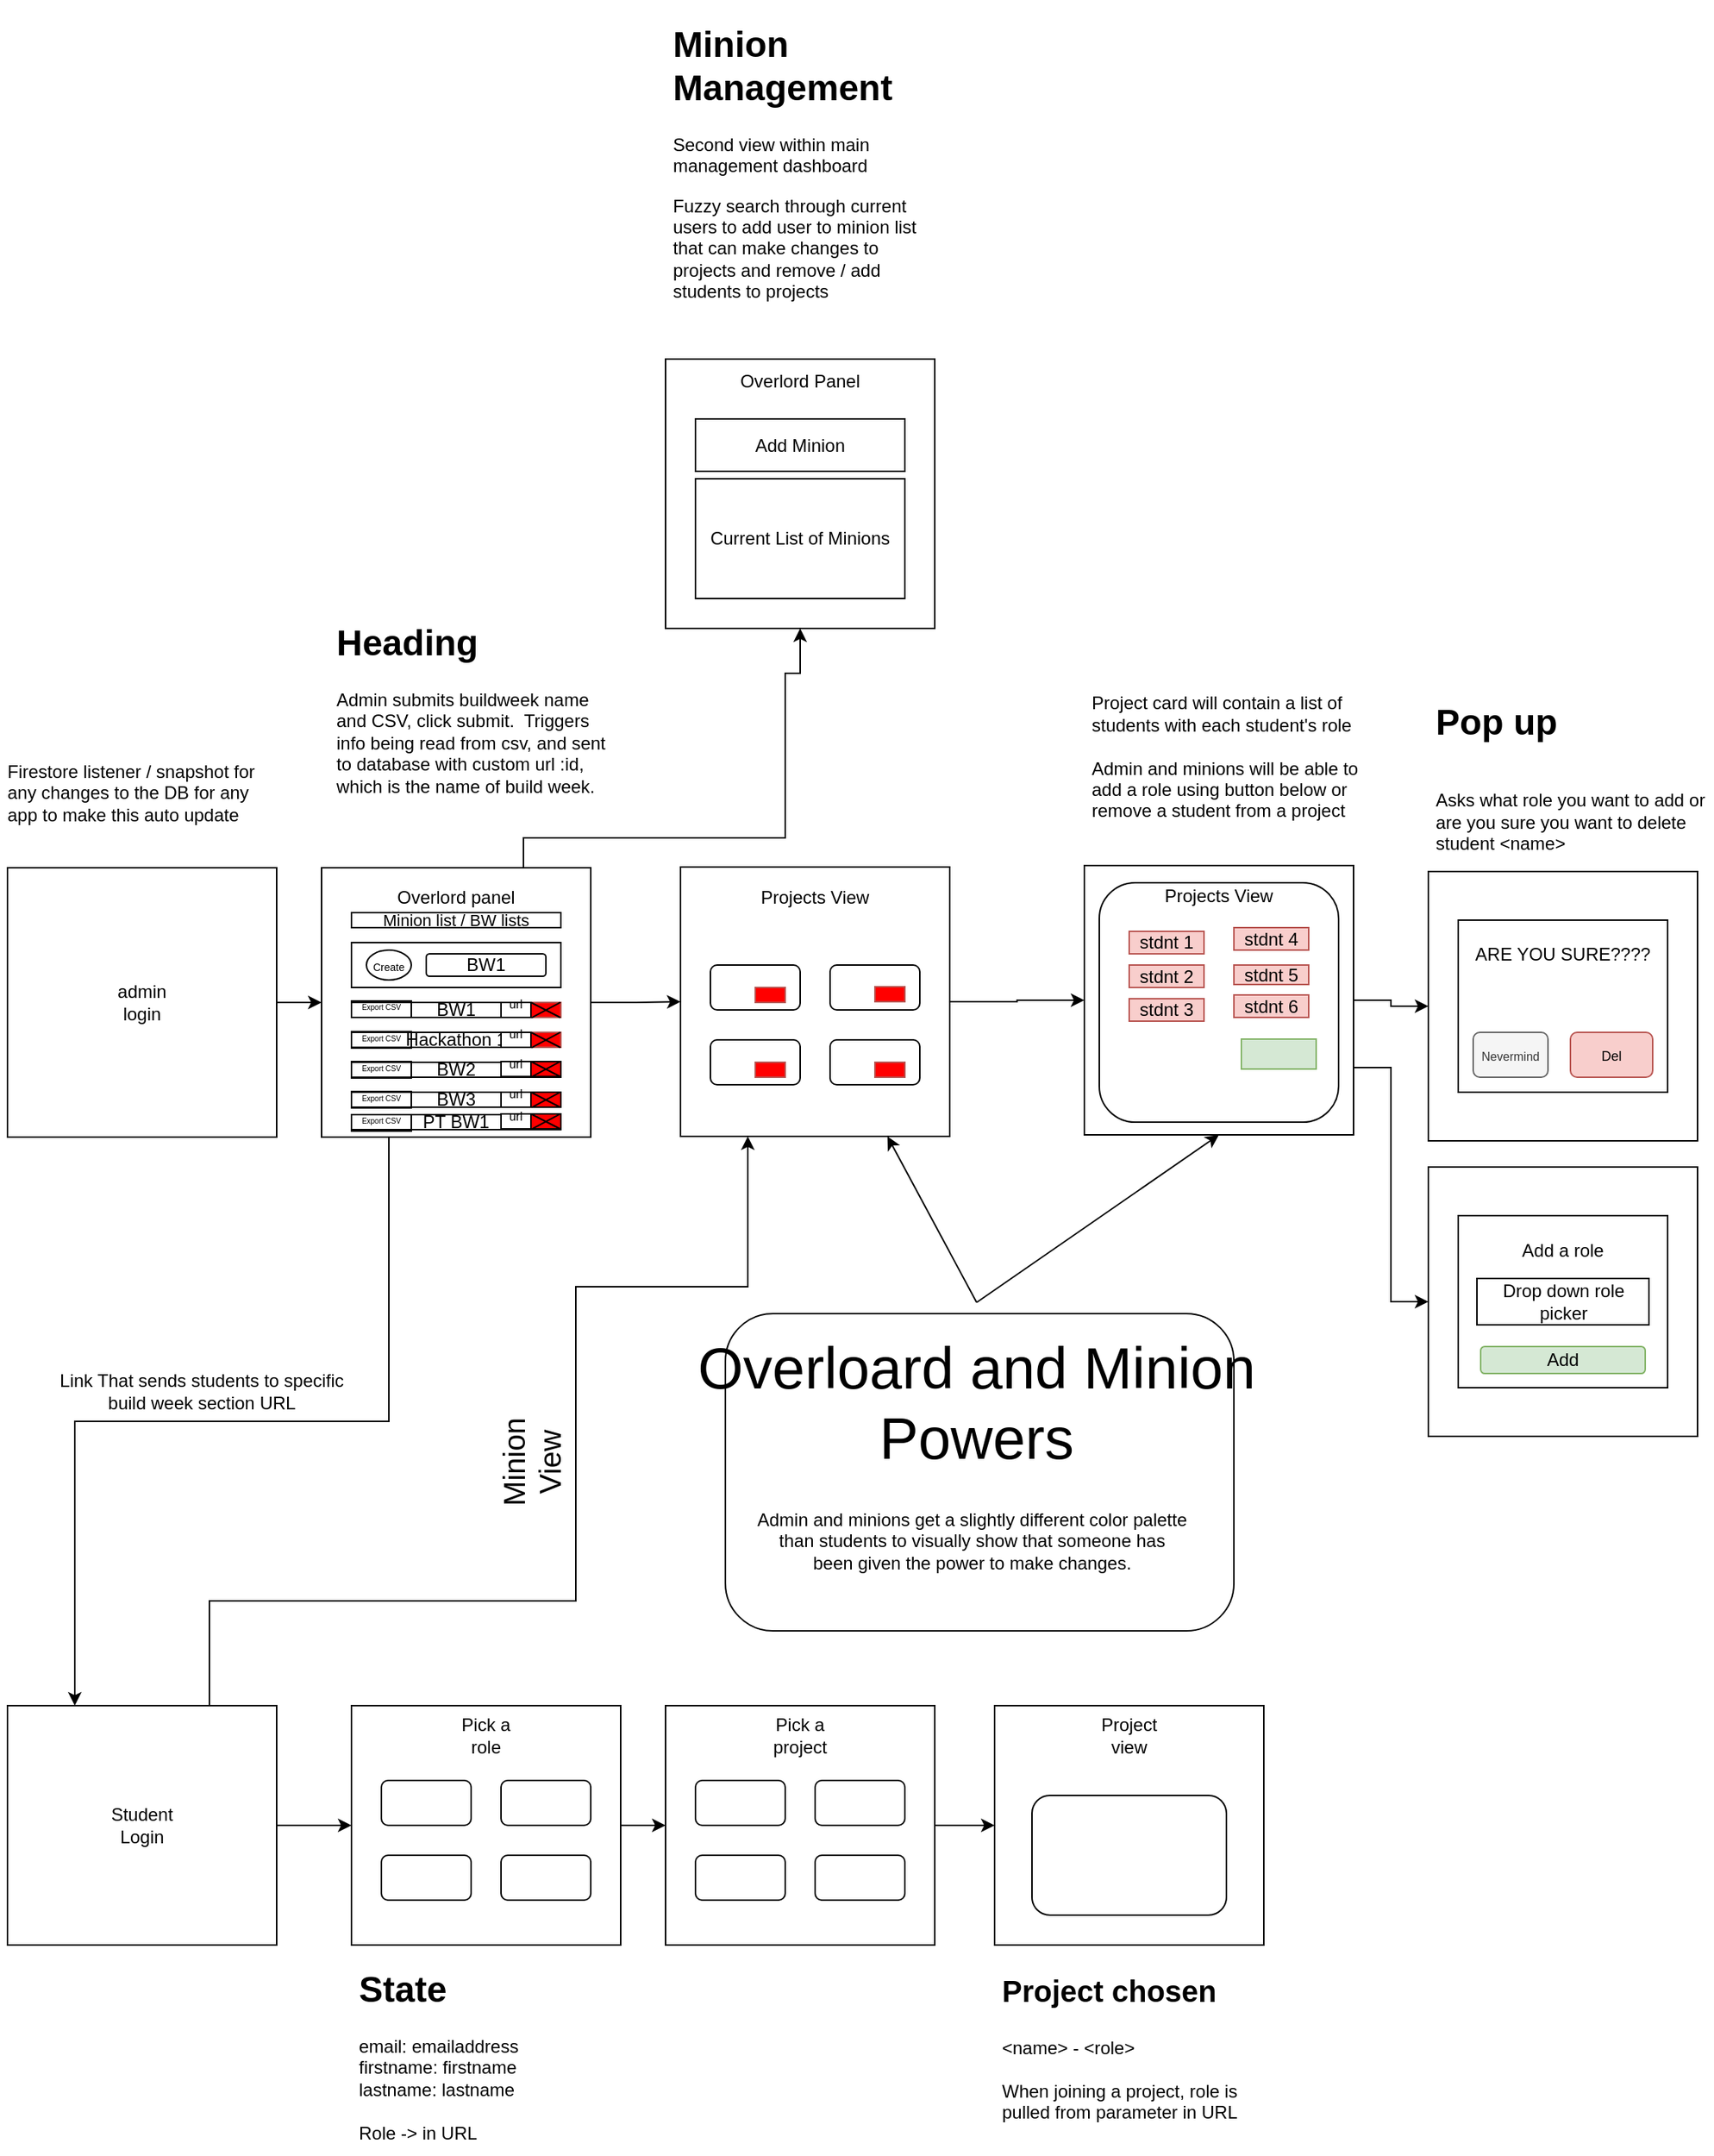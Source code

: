 <mxfile version="11.1.4" type="device"><diagram name="Page-1" id="5f0bae14-7c28-e335-631c-24af17079c00"><mxGraphModel dx="3855" dy="2333" grid="1" gridSize="10" guides="1" tooltips="1" connect="1" arrows="1" fold="1" page="1" pageScale="1" pageWidth="1100" pageHeight="850" background="#ffffff" math="0" shadow="0"><root><mxCell id="0"/><mxCell id="1" parent="0"/><mxCell id="uGmyFj9fkiGyd1X3hFSF-3" style="edgeStyle=orthogonalEdgeStyle;rounded=0;orthogonalLoop=1;jettySize=auto;html=1;exitX=1;exitY=0.5;exitDx=0;exitDy=0;" edge="1" parent="1" source="uGmyFj9fkiGyd1X3hFSF-1"><mxGeometry relative="1" as="geometry"><mxPoint x="210" y="90" as="targetPoint"/></mxGeometry></mxCell><mxCell id="uGmyFj9fkiGyd1X3hFSF-1" value="" style="whiteSpace=wrap;html=1;aspect=fixed;" vertex="1" parent="1"><mxGeometry width="180" height="180" as="geometry"/></mxCell><mxCell id="uGmyFj9fkiGyd1X3hFSF-2" value="admin login" style="text;html=1;strokeColor=none;fillColor=none;align=center;verticalAlign=middle;whiteSpace=wrap;rounded=0;" vertex="1" parent="1"><mxGeometry x="70" y="80" width="40" height="20" as="geometry"/></mxCell><mxCell id="uGmyFj9fkiGyd1X3hFSF-40" style="edgeStyle=orthogonalEdgeStyle;rounded=0;orthogonalLoop=1;jettySize=auto;html=1;exitX=1;exitY=0.5;exitDx=0;exitDy=0;entryX=0;entryY=0.5;entryDx=0;entryDy=0;" edge="1" parent="1" source="uGmyFj9fkiGyd1X3hFSF-4" target="uGmyFj9fkiGyd1X3hFSF-35"><mxGeometry relative="1" as="geometry"/></mxCell><mxCell id="uGmyFj9fkiGyd1X3hFSF-47" style="edgeStyle=orthogonalEdgeStyle;rounded=0;orthogonalLoop=1;jettySize=auto;html=1;exitX=0.25;exitY=1;exitDx=0;exitDy=0;entryX=0.25;entryY=0;entryDx=0;entryDy=0;" edge="1" parent="1" source="uGmyFj9fkiGyd1X3hFSF-4" target="uGmyFj9fkiGyd1X3hFSF-6"><mxGeometry relative="1" as="geometry"/></mxCell><mxCell id="uGmyFj9fkiGyd1X3hFSF-154" style="edgeStyle=orthogonalEdgeStyle;rounded=0;orthogonalLoop=1;jettySize=auto;html=1;exitX=0.75;exitY=0;exitDx=0;exitDy=0;entryX=0.5;entryY=1;entryDx=0;entryDy=0;" edge="1" parent="1" source="uGmyFj9fkiGyd1X3hFSF-4" target="uGmyFj9fkiGyd1X3hFSF-155"><mxGeometry relative="1" as="geometry"><mxPoint x="520" y="-260" as="targetPoint"/><Array as="points"><mxPoint x="345" y="-20"/><mxPoint x="520" y="-20"/><mxPoint x="520" y="-130"/><mxPoint x="530" y="-130"/></Array></mxGeometry></mxCell><mxCell id="uGmyFj9fkiGyd1X3hFSF-4" value="" style="whiteSpace=wrap;html=1;aspect=fixed;spacingBottom=6;" vertex="1" parent="1"><mxGeometry x="210" width="180" height="180" as="geometry"/></mxCell><mxCell id="uGmyFj9fkiGyd1X3hFSF-5" value="&lt;div&gt;Overlord panel&lt;/div&gt;" style="text;html=1;strokeColor=none;fillColor=none;align=center;verticalAlign=middle;whiteSpace=wrap;rounded=0;" vertex="1" parent="1"><mxGeometry x="250" y="10" width="100" height="20" as="geometry"/></mxCell><mxCell id="uGmyFj9fkiGyd1X3hFSF-11" style="edgeStyle=orthogonalEdgeStyle;rounded=0;orthogonalLoop=1;jettySize=auto;html=1;exitX=1;exitY=0.5;exitDx=0;exitDy=0;" edge="1" parent="1" source="uGmyFj9fkiGyd1X3hFSF-6" target="uGmyFj9fkiGyd1X3hFSF-9"><mxGeometry relative="1" as="geometry"/></mxCell><mxCell id="uGmyFj9fkiGyd1X3hFSF-152" style="edgeStyle=orthogonalEdgeStyle;rounded=0;orthogonalLoop=1;jettySize=auto;html=1;exitX=0.75;exitY=0;exitDx=0;exitDy=0;entryX=0.25;entryY=1;entryDx=0;entryDy=0;" edge="1" parent="1" source="uGmyFj9fkiGyd1X3hFSF-6" target="uGmyFj9fkiGyd1X3hFSF-35"><mxGeometry relative="1" as="geometry"><Array as="points"><mxPoint x="135" y="490"/><mxPoint x="380" y="490"/><mxPoint x="380" y="280"/><mxPoint x="495" y="280"/></Array></mxGeometry></mxCell><mxCell id="uGmyFj9fkiGyd1X3hFSF-6" value="" style="rounded=0;whiteSpace=wrap;html=1;" vertex="1" parent="1"><mxGeometry y="560" width="180" height="160" as="geometry"/></mxCell><mxCell id="uGmyFj9fkiGyd1X3hFSF-7" value="Student Login" style="text;html=1;strokeColor=none;fillColor=none;align=center;verticalAlign=middle;whiteSpace=wrap;rounded=0;" vertex="1" parent="1"><mxGeometry x="70" y="630" width="40" height="20" as="geometry"/></mxCell><mxCell id="uGmyFj9fkiGyd1X3hFSF-22" style="edgeStyle=orthogonalEdgeStyle;rounded=0;orthogonalLoop=1;jettySize=auto;html=1;exitX=1;exitY=0.5;exitDx=0;exitDy=0;entryX=0;entryY=0.5;entryDx=0;entryDy=0;" edge="1" parent="1" source="uGmyFj9fkiGyd1X3hFSF-9" target="uGmyFj9fkiGyd1X3hFSF-16"><mxGeometry relative="1" as="geometry"/></mxCell><mxCell id="uGmyFj9fkiGyd1X3hFSF-9" value="" style="rounded=0;whiteSpace=wrap;html=1;" vertex="1" parent="1"><mxGeometry x="230" y="560" width="180" height="160" as="geometry"/></mxCell><mxCell id="uGmyFj9fkiGyd1X3hFSF-10" value="&lt;div&gt;Pick a role&lt;/div&gt;" style="text;html=1;strokeColor=none;fillColor=none;align=center;verticalAlign=middle;whiteSpace=wrap;rounded=0;" vertex="1" parent="1"><mxGeometry x="300" y="570" width="40" height="20" as="geometry"/></mxCell><mxCell id="uGmyFj9fkiGyd1X3hFSF-12" value="" style="rounded=1;whiteSpace=wrap;html=1;" vertex="1" parent="1"><mxGeometry x="250" y="610" width="60" height="30" as="geometry"/></mxCell><mxCell id="uGmyFj9fkiGyd1X3hFSF-13" value="" style="rounded=1;whiteSpace=wrap;html=1;" vertex="1" parent="1"><mxGeometry x="330" y="610" width="60" height="30" as="geometry"/></mxCell><mxCell id="uGmyFj9fkiGyd1X3hFSF-14" value="" style="rounded=1;whiteSpace=wrap;html=1;" vertex="1" parent="1"><mxGeometry x="330" y="660" width="60" height="30" as="geometry"/></mxCell><mxCell id="uGmyFj9fkiGyd1X3hFSF-15" value="" style="rounded=1;whiteSpace=wrap;html=1;" vertex="1" parent="1"><mxGeometry x="250" y="660" width="60" height="30" as="geometry"/></mxCell><mxCell id="uGmyFj9fkiGyd1X3hFSF-29" style="edgeStyle=orthogonalEdgeStyle;rounded=0;orthogonalLoop=1;jettySize=auto;html=1;exitX=1;exitY=0.5;exitDx=0;exitDy=0;" edge="1" parent="1" source="uGmyFj9fkiGyd1X3hFSF-16" target="uGmyFj9fkiGyd1X3hFSF-23"><mxGeometry relative="1" as="geometry"/></mxCell><mxCell id="uGmyFj9fkiGyd1X3hFSF-16" value="" style="rounded=0;whiteSpace=wrap;html=1;" vertex="1" parent="1"><mxGeometry x="440" y="560" width="180" height="160" as="geometry"/></mxCell><mxCell id="uGmyFj9fkiGyd1X3hFSF-17" value="&lt;div&gt;Pick a project&lt;br&gt;&lt;/div&gt;" style="text;html=1;strokeColor=none;fillColor=none;align=center;verticalAlign=middle;whiteSpace=wrap;rounded=0;" vertex="1" parent="1"><mxGeometry x="510" y="570" width="40" height="20" as="geometry"/></mxCell><mxCell id="uGmyFj9fkiGyd1X3hFSF-18" value="" style="rounded=1;whiteSpace=wrap;html=1;" vertex="1" parent="1"><mxGeometry x="460" y="610" width="60" height="30" as="geometry"/></mxCell><mxCell id="uGmyFj9fkiGyd1X3hFSF-19" value="" style="rounded=1;whiteSpace=wrap;html=1;" vertex="1" parent="1"><mxGeometry x="540" y="610" width="60" height="30" as="geometry"/></mxCell><mxCell id="uGmyFj9fkiGyd1X3hFSF-20" value="" style="rounded=1;whiteSpace=wrap;html=1;" vertex="1" parent="1"><mxGeometry x="540" y="660" width="60" height="30" as="geometry"/></mxCell><mxCell id="uGmyFj9fkiGyd1X3hFSF-21" value="" style="rounded=1;whiteSpace=wrap;html=1;" vertex="1" parent="1"><mxGeometry x="460" y="660" width="60" height="30" as="geometry"/></mxCell><mxCell id="uGmyFj9fkiGyd1X3hFSF-23" value="" style="rounded=0;whiteSpace=wrap;html=1;" vertex="1" parent="1"><mxGeometry x="660" y="560" width="180" height="160" as="geometry"/></mxCell><mxCell id="uGmyFj9fkiGyd1X3hFSF-24" value="&lt;div&gt;Project view&lt;/div&gt;" style="text;html=1;strokeColor=none;fillColor=none;align=center;verticalAlign=middle;whiteSpace=wrap;rounded=0;" vertex="1" parent="1"><mxGeometry x="730" y="570" width="40" height="20" as="geometry"/></mxCell><mxCell id="uGmyFj9fkiGyd1X3hFSF-25" value="" style="rounded=1;whiteSpace=wrap;html=1;" vertex="1" parent="1"><mxGeometry x="685" y="620" width="130" height="80" as="geometry"/></mxCell><mxCell id="uGmyFj9fkiGyd1X3hFSF-30" value="&lt;h1&gt;State&lt;/h1&gt;&lt;div&gt;email: emailaddress&lt;/div&gt;&lt;div&gt;firstname: firstname&lt;/div&gt;&lt;div&gt;lastname: lastname&lt;/div&gt;&lt;div&gt;&lt;br&gt;&lt;/div&gt;&lt;div&gt;Role -&amp;gt; in URL&lt;br&gt;&lt;/div&gt;" style="text;html=1;strokeColor=none;fillColor=none;spacing=5;spacingTop=-20;whiteSpace=wrap;overflow=hidden;rounded=0;" vertex="1" parent="1"><mxGeometry x="230" y="730" width="190" height="120" as="geometry"/></mxCell><mxCell id="uGmyFj9fkiGyd1X3hFSF-33" value="&lt;h1 style=&quot;line-height: 120%&quot;&gt;&lt;font style=&quot;font-size: 20px&quot;&gt;Project chosen&lt;/font&gt;&lt;br&gt;&lt;/h1&gt;&amp;lt;name&amp;gt; - &amp;lt;role&amp;gt;&lt;br&gt;&lt;div&gt;&lt;br&gt;&lt;/div&gt;&lt;div&gt;When joining a project, role is pulled from parameter in URL&lt;br&gt;&lt;/div&gt;" style="text;html=1;strokeColor=none;fillColor=none;spacing=5;spacingTop=-20;whiteSpace=wrap;overflow=hidden;rounded=0;" vertex="1" parent="1"><mxGeometry x="660" y="730" width="190" height="130" as="geometry"/></mxCell><mxCell id="uGmyFj9fkiGyd1X3hFSF-46" style="edgeStyle=orthogonalEdgeStyle;rounded=0;orthogonalLoop=1;jettySize=auto;html=1;exitX=1;exitY=0.5;exitDx=0;exitDy=0;entryX=0;entryY=0.5;entryDx=0;entryDy=0;" edge="1" parent="1" source="uGmyFj9fkiGyd1X3hFSF-35" target="uGmyFj9fkiGyd1X3hFSF-44"><mxGeometry relative="1" as="geometry"/></mxCell><mxCell id="uGmyFj9fkiGyd1X3hFSF-35" value="" style="whiteSpace=wrap;html=1;aspect=fixed;" vertex="1" parent="1"><mxGeometry x="450" y="-0.5" width="180" height="180" as="geometry"/></mxCell><mxCell id="uGmyFj9fkiGyd1X3hFSF-36" value="&lt;div&gt;Projects View&lt;/div&gt;" style="text;html=1;strokeColor=none;fillColor=none;align=center;verticalAlign=middle;whiteSpace=wrap;rounded=0;" vertex="1" parent="1"><mxGeometry x="470" y="10" width="140" height="20" as="geometry"/></mxCell><mxCell id="uGmyFj9fkiGyd1X3hFSF-124" style="edgeStyle=orthogonalEdgeStyle;rounded=0;orthogonalLoop=1;jettySize=auto;html=1;exitX=1;exitY=0.5;exitDx=0;exitDy=0;entryX=0;entryY=0.5;entryDx=0;entryDy=0;" edge="1" parent="1" source="uGmyFj9fkiGyd1X3hFSF-44" target="uGmyFj9fkiGyd1X3hFSF-123"><mxGeometry relative="1" as="geometry"/></mxCell><mxCell id="uGmyFj9fkiGyd1X3hFSF-135" style="edgeStyle=orthogonalEdgeStyle;rounded=0;orthogonalLoop=1;jettySize=auto;html=1;exitX=1;exitY=0.75;exitDx=0;exitDy=0;entryX=0;entryY=0.5;entryDx=0;entryDy=0;" edge="1" parent="1" source="uGmyFj9fkiGyd1X3hFSF-44" target="uGmyFj9fkiGyd1X3hFSF-130"><mxGeometry relative="1" as="geometry"><mxPoint x="920" y="290" as="targetPoint"/></mxGeometry></mxCell><mxCell id="uGmyFj9fkiGyd1X3hFSF-44" value="" style="whiteSpace=wrap;html=1;aspect=fixed;" vertex="1" parent="1"><mxGeometry x="720" y="-1.5" width="180" height="180" as="geometry"/></mxCell><mxCell id="uGmyFj9fkiGyd1X3hFSF-45" value="&lt;div&gt;Projects View&lt;/div&gt;" style="text;html=1;strokeColor=none;fillColor=none;align=center;verticalAlign=middle;whiteSpace=wrap;rounded=0;" vertex="1" parent="1"><mxGeometry x="740" y="9" width="140" height="20" as="geometry"/></mxCell><mxCell id="uGmyFj9fkiGyd1X3hFSF-49" value="Link That sends students to specific build week section URL" style="text;html=1;strokeColor=none;fillColor=none;align=center;verticalAlign=middle;whiteSpace=wrap;rounded=0;" vertex="1" parent="1"><mxGeometry x="20" y="340" width="220" height="20" as="geometry"/></mxCell><mxCell id="uGmyFj9fkiGyd1X3hFSF-53" value="&lt;h1&gt;Heading&lt;/h1&gt;&lt;p&gt;Admin submits buildweek name and CSV, click submit.&amp;nbsp; Triggers info being read from csv, and sent to database with custom url :id, which is the name of build week.&lt;br&gt;&lt;/p&gt;" style="text;html=1;strokeColor=none;fillColor=none;spacing=5;spacingTop=-20;whiteSpace=wrap;overflow=hidden;rounded=0;" vertex="1" parent="1"><mxGeometry x="215" y="-170" width="190" height="150" as="geometry"/></mxCell><mxCell id="uGmyFj9fkiGyd1X3hFSF-57" value="" style="rounded=0;whiteSpace=wrap;html=1;" vertex="1" parent="1"><mxGeometry x="230" y="50" width="140" height="30" as="geometry"/></mxCell><mxCell id="uGmyFj9fkiGyd1X3hFSF-58" value="&lt;font style=&quot;font-size: 7px&quot;&gt;Create&lt;/font&gt;" style="ellipse;whiteSpace=wrap;html=1;verticalAlign=middle;" vertex="1" parent="1"><mxGeometry x="240" y="55" width="30" height="20" as="geometry"/></mxCell><mxCell id="uGmyFj9fkiGyd1X3hFSF-60" value="BW1" style="rounded=1;whiteSpace=wrap;html=1;" vertex="1" parent="1"><mxGeometry x="280" y="57.5" width="80" height="15" as="geometry"/></mxCell><mxCell id="uGmyFj9fkiGyd1X3hFSF-62" value="BW1" style="rounded=0;whiteSpace=wrap;html=1;" vertex="1" parent="1"><mxGeometry x="230" y="90" width="140" height="10" as="geometry"/></mxCell><mxCell id="uGmyFj9fkiGyd1X3hFSF-63" value="Hackathon 1" style="rounded=0;whiteSpace=wrap;html=1;" vertex="1" parent="1"><mxGeometry x="230" y="110" width="140" height="10" as="geometry"/></mxCell><mxCell id="uGmyFj9fkiGyd1X3hFSF-64" value="BW2" style="rounded=0;whiteSpace=wrap;html=1;" vertex="1" parent="1"><mxGeometry x="230" y="130" width="140" height="10" as="geometry"/></mxCell><mxCell id="uGmyFj9fkiGyd1X3hFSF-65" value="BW3" style="rounded=0;whiteSpace=wrap;html=1;" vertex="1" parent="1"><mxGeometry x="230" y="150" width="140" height="10" as="geometry"/></mxCell><mxCell id="uGmyFj9fkiGyd1X3hFSF-66" value="PT BW1" style="rounded=0;whiteSpace=wrap;html=1;" vertex="1" parent="1"><mxGeometry x="230" y="165" width="140" height="10" as="geometry"/></mxCell><mxCell id="uGmyFj9fkiGyd1X3hFSF-68" value="" style="rounded=0;whiteSpace=wrap;html=1;fillColor=#FF0000;strokeColor=#b85450;" vertex="1" parent="1"><mxGeometry x="350" y="90" width="20" height="10" as="geometry"/></mxCell><mxCell id="uGmyFj9fkiGyd1X3hFSF-69" value="" style="endArrow=none;html=1;entryX=0.985;entryY=-0.005;entryDx=0;entryDy=0;entryPerimeter=0;exitX=0.014;exitY=1.031;exitDx=0;exitDy=0;exitPerimeter=0;" edge="1" parent="1" source="uGmyFj9fkiGyd1X3hFSF-68" target="uGmyFj9fkiGyd1X3hFSF-68"><mxGeometry width="50" height="50" relative="1" as="geometry"><mxPoint x="352" y="99" as="sourcePoint"/><mxPoint x="400" y="90" as="targetPoint"/></mxGeometry></mxCell><mxCell id="uGmyFj9fkiGyd1X3hFSF-79" value="" style="rounded=0;whiteSpace=wrap;html=1;" vertex="1" parent="1"><mxGeometry x="330" y="90" width="20" height="10" as="geometry"/></mxCell><mxCell id="uGmyFj9fkiGyd1X3hFSF-80" value="&lt;font style=&quot;font-size: 8px&quot;&gt;url&lt;/font&gt;" style="text;html=1;strokeColor=none;fillColor=none;align=center;verticalAlign=middle;whiteSpace=wrap;rounded=0;" vertex="1" parent="1"><mxGeometry x="320" y="80" width="40" height="20" as="geometry"/></mxCell><mxCell id="uGmyFj9fkiGyd1X3hFSF-81" value="" style="endArrow=none;html=1;entryX=0.75;entryY=0.5;entryDx=0;entryDy=0;entryPerimeter=0;exitX=0.987;exitY=1.013;exitDx=0;exitDy=0;exitPerimeter=0;" edge="1" parent="1" source="uGmyFj9fkiGyd1X3hFSF-68" target="uGmyFj9fkiGyd1X3hFSF-80"><mxGeometry width="50" height="50" relative="1" as="geometry"><mxPoint x="360.28" y="110.31" as="sourcePoint"/><mxPoint x="379.7" y="99.95" as="targetPoint"/></mxGeometry></mxCell><mxCell id="uGmyFj9fkiGyd1X3hFSF-86" value="" style="rounded=0;whiteSpace=wrap;html=1;fillColor=#FF0000;strokeColor=#b85450;" vertex="1" parent="1"><mxGeometry x="350" y="110" width="20" height="10" as="geometry"/></mxCell><mxCell id="uGmyFj9fkiGyd1X3hFSF-87" value="" style="endArrow=none;html=1;entryX=0.985;entryY=-0.005;entryDx=0;entryDy=0;entryPerimeter=0;exitX=0.014;exitY=1.031;exitDx=0;exitDy=0;exitPerimeter=0;" edge="1" source="uGmyFj9fkiGyd1X3hFSF-86" target="uGmyFj9fkiGyd1X3hFSF-86" parent="1"><mxGeometry width="50" height="50" relative="1" as="geometry"><mxPoint x="352" y="119" as="sourcePoint"/><mxPoint x="400" y="110" as="targetPoint"/></mxGeometry></mxCell><mxCell id="uGmyFj9fkiGyd1X3hFSF-88" value="" style="rounded=0;whiteSpace=wrap;html=1;" vertex="1" parent="1"><mxGeometry x="330" y="110" width="20" height="10" as="geometry"/></mxCell><mxCell id="uGmyFj9fkiGyd1X3hFSF-89" value="" style="endArrow=none;html=1;entryX=0.75;entryY=0.5;entryDx=0;entryDy=0;entryPerimeter=0;exitX=0.987;exitY=1.013;exitDx=0;exitDy=0;exitPerimeter=0;" edge="1" source="uGmyFj9fkiGyd1X3hFSF-86" parent="1"><mxGeometry width="50" height="50" relative="1" as="geometry"><mxPoint x="360.28" y="130.31" as="sourcePoint"/><mxPoint x="350" y="110" as="targetPoint"/></mxGeometry></mxCell><mxCell id="uGmyFj9fkiGyd1X3hFSF-90" value="" style="rounded=0;whiteSpace=wrap;html=1;fillColor=#FF0000;" vertex="1" parent="1"><mxGeometry x="350" y="129.5" width="20" height="10" as="geometry"/></mxCell><mxCell id="uGmyFj9fkiGyd1X3hFSF-91" value="" style="endArrow=none;html=1;entryX=0.985;entryY=-0.005;entryDx=0;entryDy=0;entryPerimeter=0;exitX=0.014;exitY=1.031;exitDx=0;exitDy=0;exitPerimeter=0;" edge="1" source="uGmyFj9fkiGyd1X3hFSF-90" target="uGmyFj9fkiGyd1X3hFSF-90" parent="1"><mxGeometry width="50" height="50" relative="1" as="geometry"><mxPoint x="352" y="138.5" as="sourcePoint"/><mxPoint x="400" y="129.5" as="targetPoint"/></mxGeometry></mxCell><mxCell id="uGmyFj9fkiGyd1X3hFSF-92" value="" style="rounded=0;whiteSpace=wrap;html=1;" vertex="1" parent="1"><mxGeometry x="330" y="129.5" width="20" height="10" as="geometry"/></mxCell><mxCell id="uGmyFj9fkiGyd1X3hFSF-93" value="" style="endArrow=none;html=1;entryX=0.75;entryY=0.5;entryDx=0;entryDy=0;entryPerimeter=0;exitX=0.987;exitY=1.013;exitDx=0;exitDy=0;exitPerimeter=0;" edge="1" source="uGmyFj9fkiGyd1X3hFSF-90" parent="1"><mxGeometry width="50" height="50" relative="1" as="geometry"><mxPoint x="360.28" y="149.81" as="sourcePoint"/><mxPoint x="350" y="129.5" as="targetPoint"/></mxGeometry></mxCell><mxCell id="uGmyFj9fkiGyd1X3hFSF-94" value="" style="rounded=0;whiteSpace=wrap;html=1;fillColor=#FF0000;" vertex="1" parent="1"><mxGeometry x="350" y="150" width="20" height="10" as="geometry"/></mxCell><mxCell id="uGmyFj9fkiGyd1X3hFSF-95" value="" style="endArrow=none;html=1;entryX=0.985;entryY=-0.005;entryDx=0;entryDy=0;entryPerimeter=0;exitX=0.014;exitY=1.031;exitDx=0;exitDy=0;exitPerimeter=0;" edge="1" source="uGmyFj9fkiGyd1X3hFSF-94" target="uGmyFj9fkiGyd1X3hFSF-94" parent="1"><mxGeometry width="50" height="50" relative="1" as="geometry"><mxPoint x="352" y="159" as="sourcePoint"/><mxPoint x="400" y="150" as="targetPoint"/></mxGeometry></mxCell><mxCell id="uGmyFj9fkiGyd1X3hFSF-96" value="" style="rounded=0;whiteSpace=wrap;html=1;" vertex="1" parent="1"><mxGeometry x="330" y="150" width="20" height="10" as="geometry"/></mxCell><mxCell id="uGmyFj9fkiGyd1X3hFSF-97" value="" style="endArrow=none;html=1;entryX=0.75;entryY=0.5;entryDx=0;entryDy=0;entryPerimeter=0;exitX=0.987;exitY=1.013;exitDx=0;exitDy=0;exitPerimeter=0;" edge="1" source="uGmyFj9fkiGyd1X3hFSF-94" parent="1"><mxGeometry width="50" height="50" relative="1" as="geometry"><mxPoint x="360.28" y="170.31" as="sourcePoint"/><mxPoint x="350" y="150" as="targetPoint"/></mxGeometry></mxCell><mxCell id="uGmyFj9fkiGyd1X3hFSF-98" value="" style="rounded=0;whiteSpace=wrap;html=1;fillColor=#FF0000;" vertex="1" parent="1"><mxGeometry x="350" y="164.5" width="20" height="10" as="geometry"/></mxCell><mxCell id="uGmyFj9fkiGyd1X3hFSF-99" value="" style="endArrow=none;html=1;entryX=0.985;entryY=-0.005;entryDx=0;entryDy=0;entryPerimeter=0;exitX=0.014;exitY=1.031;exitDx=0;exitDy=0;exitPerimeter=0;" edge="1" source="uGmyFj9fkiGyd1X3hFSF-98" target="uGmyFj9fkiGyd1X3hFSF-98" parent="1"><mxGeometry width="50" height="50" relative="1" as="geometry"><mxPoint x="352" y="173.5" as="sourcePoint"/><mxPoint x="400" y="164.5" as="targetPoint"/></mxGeometry></mxCell><mxCell id="uGmyFj9fkiGyd1X3hFSF-100" value="" style="rounded=0;whiteSpace=wrap;html=1;" vertex="1" parent="1"><mxGeometry x="330" y="164.5" width="20" height="10" as="geometry"/></mxCell><mxCell id="uGmyFj9fkiGyd1X3hFSF-101" value="" style="endArrow=none;html=1;entryX=0.75;entryY=0.5;entryDx=0;entryDy=0;entryPerimeter=0;exitX=0.987;exitY=1.013;exitDx=0;exitDy=0;exitPerimeter=0;" edge="1" source="uGmyFj9fkiGyd1X3hFSF-98" parent="1"><mxGeometry width="50" height="50" relative="1" as="geometry"><mxPoint x="360.28" y="184.81" as="sourcePoint"/><mxPoint x="350" y="164.5" as="targetPoint"/></mxGeometry></mxCell><mxCell id="uGmyFj9fkiGyd1X3hFSF-102" value="&lt;font style=&quot;font-size: 8px&quot;&gt;url&lt;/font&gt;" style="text;html=1;strokeColor=none;fillColor=none;align=center;verticalAlign=middle;whiteSpace=wrap;rounded=0;" vertex="1" parent="1"><mxGeometry x="320" y="100" width="40" height="20" as="geometry"/></mxCell><mxCell id="uGmyFj9fkiGyd1X3hFSF-103" value="&lt;font style=&quot;font-size: 8px&quot;&gt;url&lt;/font&gt;" style="text;html=1;strokeColor=none;fillColor=none;align=center;verticalAlign=middle;whiteSpace=wrap;rounded=0;" vertex="1" parent="1"><mxGeometry x="320" y="120" width="40" height="20" as="geometry"/></mxCell><mxCell id="uGmyFj9fkiGyd1X3hFSF-104" value="&lt;font style=&quot;font-size: 8px&quot;&gt;url&lt;/font&gt;" style="text;html=1;strokeColor=none;fillColor=none;align=center;verticalAlign=middle;whiteSpace=wrap;rounded=0;" vertex="1" parent="1"><mxGeometry x="320" y="140" width="40" height="20" as="geometry"/></mxCell><mxCell id="uGmyFj9fkiGyd1X3hFSF-105" value="&lt;font style=&quot;font-size: 8px&quot;&gt;url&lt;/font&gt;" style="text;html=1;strokeColor=none;fillColor=none;align=center;verticalAlign=middle;whiteSpace=wrap;rounded=0;" vertex="1" parent="1"><mxGeometry x="320" y="155" width="40" height="20" as="geometry"/></mxCell><mxCell id="uGmyFj9fkiGyd1X3hFSF-106" value="" style="rounded=1;whiteSpace=wrap;html=1;" vertex="1" parent="1"><mxGeometry x="470" y="65" width="60" height="30" as="geometry"/></mxCell><mxCell id="uGmyFj9fkiGyd1X3hFSF-107" value="" style="rounded=1;whiteSpace=wrap;html=1;" vertex="1" parent="1"><mxGeometry x="550" y="65" width="60" height="30" as="geometry"/></mxCell><mxCell id="uGmyFj9fkiGyd1X3hFSF-108" value="" style="rounded=1;whiteSpace=wrap;html=1;" vertex="1" parent="1"><mxGeometry x="550" y="115" width="60" height="30" as="geometry"/></mxCell><mxCell id="uGmyFj9fkiGyd1X3hFSF-109" value="" style="rounded=1;whiteSpace=wrap;html=1;" vertex="1" parent="1"><mxGeometry x="470" y="115" width="60" height="30" as="geometry"/></mxCell><mxCell id="uGmyFj9fkiGyd1X3hFSF-110" value="" style="rounded=0;whiteSpace=wrap;html=1;fillColor=#FF0000;strokeColor=#b85450;" vertex="1" parent="1"><mxGeometry x="500" y="80" width="20" height="10" as="geometry"/></mxCell><mxCell id="uGmyFj9fkiGyd1X3hFSF-112" value="" style="rounded=1;whiteSpace=wrap;html=1;fillColor=none;" vertex="1" parent="1"><mxGeometry x="730" y="10" width="160" height="160" as="geometry"/></mxCell><mxCell id="uGmyFj9fkiGyd1X3hFSF-115" value="" style="rounded=0;whiteSpace=wrap;html=1;fillColor=#d5e8d4;strokeColor=#82b366;" vertex="1" parent="1"><mxGeometry x="825" y="114.5" width="50" height="20" as="geometry"/></mxCell><mxCell id="uGmyFj9fkiGyd1X3hFSF-116" value="stdnt 1" style="rounded=0;whiteSpace=wrap;html=1;fillColor=#f8cecc;strokeColor=#b85450;" vertex="1" parent="1"><mxGeometry x="750" y="42.5" width="50" height="15" as="geometry"/></mxCell><mxCell id="uGmyFj9fkiGyd1X3hFSF-117" value="stdnt 2" style="rounded=0;whiteSpace=wrap;html=1;fillColor=#f8cecc;strokeColor=#b85450;" vertex="1" parent="1"><mxGeometry x="750" y="65" width="50" height="15" as="geometry"/></mxCell><mxCell id="uGmyFj9fkiGyd1X3hFSF-118" value="stdnt 3" style="rounded=0;whiteSpace=wrap;html=1;fillColor=#f8cecc;strokeColor=#b85450;" vertex="1" parent="1"><mxGeometry x="750" y="87.5" width="50" height="15" as="geometry"/></mxCell><mxCell id="uGmyFj9fkiGyd1X3hFSF-119" value="stdnt 4" style="rounded=0;whiteSpace=wrap;html=1;fillColor=#f8cecc;strokeColor=#b85450;" vertex="1" parent="1"><mxGeometry x="820" y="40" width="50" height="15" as="geometry"/></mxCell><mxCell id="uGmyFj9fkiGyd1X3hFSF-120" value="stdnt 5" style="rounded=0;whiteSpace=wrap;html=1;fillColor=#f8cecc;strokeColor=#b85450;" vertex="1" parent="1"><mxGeometry x="820" y="65" width="50" height="13" as="geometry"/></mxCell><mxCell id="uGmyFj9fkiGyd1X3hFSF-121" value="stdnt 6" style="rounded=0;whiteSpace=wrap;html=1;fillColor=#f8cecc;strokeColor=#b85450;" vertex="1" parent="1"><mxGeometry x="820" y="85" width="50" height="15" as="geometry"/></mxCell><mxCell id="uGmyFj9fkiGyd1X3hFSF-122" value="&lt;div&gt;&lt;br&gt;&lt;/div&gt;&lt;div&gt;Project card will contain a list of students with each student's role&lt;/div&gt;&lt;div&gt;&lt;br&gt;&lt;/div&gt;&lt;div&gt;Admin and minions will be able to add a role using button below or remove a student from a project&lt;br&gt;&lt;/div&gt;" style="text;html=1;strokeColor=none;fillColor=none;spacing=5;spacingTop=-20;whiteSpace=wrap;overflow=hidden;rounded=0;" vertex="1" parent="1"><mxGeometry x="720" y="-121" width="190" height="120" as="geometry"/></mxCell><mxCell id="uGmyFj9fkiGyd1X3hFSF-123" value="" style="whiteSpace=wrap;html=1;aspect=fixed;" vertex="1" parent="1"><mxGeometry x="950" y="2.5" width="180" height="180" as="geometry"/></mxCell><mxCell id="uGmyFj9fkiGyd1X3hFSF-125" value="" style="rounded=0;whiteSpace=wrap;html=1;fillColor=none;" vertex="1" parent="1"><mxGeometry x="970" y="35" width="140" height="115" as="geometry"/></mxCell><mxCell id="uGmyFj9fkiGyd1X3hFSF-126" value="&lt;h1&gt;Pop up&lt;br&gt;&lt;/h1&gt;&lt;div&gt;&lt;br&gt;&lt;/div&gt;&lt;div&gt;Asks what role you want to add or are you sure you want to delete student &amp;lt;name&amp;gt;&lt;br&gt;&lt;/div&gt;" style="text;html=1;strokeColor=none;fillColor=none;spacing=5;spacingTop=-20;whiteSpace=wrap;overflow=hidden;rounded=0;" vertex="1" parent="1"><mxGeometry x="950" y="-117" width="190" height="120" as="geometry"/></mxCell><mxCell id="uGmyFj9fkiGyd1X3hFSF-127" value="ARE YOU SURE????" style="text;html=1;strokeColor=none;fillColor=none;align=center;verticalAlign=middle;whiteSpace=wrap;rounded=0;" vertex="1" parent="1"><mxGeometry x="980" y="48" width="120" height="20" as="geometry"/></mxCell><mxCell id="uGmyFj9fkiGyd1X3hFSF-128" value="&lt;font style=&quot;font-size: 8px&quot;&gt;Nevermind&lt;/font&gt;" style="rounded=1;whiteSpace=wrap;html=1;fillColor=#f5f5f5;strokeColor=#666666;fontColor=#333333;" vertex="1" parent="1"><mxGeometry x="980" y="110" width="50" height="30" as="geometry"/></mxCell><mxCell id="uGmyFj9fkiGyd1X3hFSF-129" value="&lt;font style=&quot;font-size: 9px&quot;&gt;Del&lt;/font&gt;" style="rounded=1;whiteSpace=wrap;html=1;fillColor=#f8cecc;strokeColor=#b85450;" vertex="1" parent="1"><mxGeometry x="1045" y="110" width="55" height="30" as="geometry"/></mxCell><mxCell id="uGmyFj9fkiGyd1X3hFSF-130" value="" style="whiteSpace=wrap;html=1;aspect=fixed;" vertex="1" parent="1"><mxGeometry x="950" y="200" width="180" height="180" as="geometry"/></mxCell><mxCell id="uGmyFj9fkiGyd1X3hFSF-131" value="" style="rounded=0;whiteSpace=wrap;html=1;fillColor=none;" vertex="1" parent="1"><mxGeometry x="970" y="232.5" width="140" height="115" as="geometry"/></mxCell><mxCell id="uGmyFj9fkiGyd1X3hFSF-132" value="Add a role" style="text;html=1;strokeColor=none;fillColor=none;align=center;verticalAlign=middle;whiteSpace=wrap;rounded=0;" vertex="1" parent="1"><mxGeometry x="980" y="245.5" width="120" height="20" as="geometry"/></mxCell><mxCell id="uGmyFj9fkiGyd1X3hFSF-134" value="Add" style="rounded=1;whiteSpace=wrap;html=1;fillColor=#d5e8d4;strokeColor=#82b366;" vertex="1" parent="1"><mxGeometry x="985" y="320" width="110" height="18" as="geometry"/></mxCell><mxCell id="uGmyFj9fkiGyd1X3hFSF-137" value="Drop down role picker" style="rounded=0;whiteSpace=wrap;html=1;fillColor=none;" vertex="1" parent="1"><mxGeometry x="982.5" y="274.5" width="115" height="31" as="geometry"/></mxCell><mxCell id="uGmyFj9fkiGyd1X3hFSF-139" value="" style="rounded=0;whiteSpace=wrap;html=1;fillColor=#FF0000;strokeColor=#b85450;" vertex="1" parent="1"><mxGeometry x="580" y="79.5" width="20" height="10" as="geometry"/></mxCell><mxCell id="uGmyFj9fkiGyd1X3hFSF-140" value="" style="rounded=0;whiteSpace=wrap;html=1;fillColor=#FF0000;strokeColor=#b85450;" vertex="1" parent="1"><mxGeometry x="500" y="130" width="20" height="10" as="geometry"/></mxCell><mxCell id="uGmyFj9fkiGyd1X3hFSF-141" value="" style="rounded=0;whiteSpace=wrap;html=1;fillColor=#FF0000;strokeColor=#b85450;" vertex="1" parent="1"><mxGeometry x="580" y="130" width="20" height="10" as="geometry"/></mxCell><mxCell id="uGmyFj9fkiGyd1X3hFSF-144" value="Firestore listener / snapshot for any changes to the DB for any app to make this auto update" style="text;html=1;strokeColor=none;fillColor=none;spacing=5;spacingTop=-20;whiteSpace=wrap;overflow=hidden;rounded=0;" vertex="1" parent="1"><mxGeometry x="-5" y="-61.5" width="190" height="60" as="geometry"/></mxCell><mxCell id="uGmyFj9fkiGyd1X3hFSF-146" value="&lt;font style=&quot;font-size: 39px&quot;&gt;Overloard and Minion Powers&lt;/font&gt;" style="text;html=1;strokeColor=none;fillColor=none;align=center;verticalAlign=middle;whiteSpace=wrap;rounded=0;" vertex="1" parent="1"><mxGeometry x="446" y="290.5" width="404" height="134" as="geometry"/></mxCell><mxCell id="uGmyFj9fkiGyd1X3hFSF-149" value="" style="endArrow=classic;html=1;exitX=0.5;exitY=0;exitDx=0;exitDy=0;" edge="1" parent="1" source="uGmyFj9fkiGyd1X3hFSF-146" target="uGmyFj9fkiGyd1X3hFSF-35"><mxGeometry width="50" height="50" relative="1" as="geometry"><mxPoint x="550" y="260" as="sourcePoint"/><mxPoint x="600" y="210" as="targetPoint"/></mxGeometry></mxCell><mxCell id="uGmyFj9fkiGyd1X3hFSF-150" value="" style="endArrow=classic;html=1;exitX=0.5;exitY=0;exitDx=0;exitDy=0;entryX=0.5;entryY=1;entryDx=0;entryDy=0;" edge="1" parent="1" source="uGmyFj9fkiGyd1X3hFSF-146" target="uGmyFj9fkiGyd1X3hFSF-44"><mxGeometry width="50" height="50" relative="1" as="geometry"><mxPoint x="557" y="300.5" as="sourcePoint"/><mxPoint x="553.134" y="189.5" as="targetPoint"/></mxGeometry></mxCell><mxCell id="uGmyFj9fkiGyd1X3hFSF-151" value="" style="rounded=1;whiteSpace=wrap;html=1;fillColor=none;" vertex="1" parent="1"><mxGeometry x="480" y="298" width="340" height="212" as="geometry"/></mxCell><mxCell id="uGmyFj9fkiGyd1X3hFSF-153" value="&lt;div&gt;&lt;font style=&quot;font-size: 20px&quot;&gt;Minion View&lt;/font&gt;&lt;/div&gt;" style="text;html=1;strokeColor=none;fillColor=none;align=center;verticalAlign=middle;whiteSpace=wrap;rounded=0;rotation=-90;" vertex="1" parent="1"><mxGeometry x="305" y="374" width="90" height="46" as="geometry"/></mxCell><mxCell id="uGmyFj9fkiGyd1X3hFSF-155" value="" style="whiteSpace=wrap;html=1;aspect=fixed;fillColor=none;" vertex="1" parent="1"><mxGeometry x="440" y="-340" width="180" height="180" as="geometry"/></mxCell><mxCell id="uGmyFj9fkiGyd1X3hFSF-156" value="&lt;h1&gt;Minion Management&lt;br&gt;&lt;/h1&gt;&lt;p&gt;Second view within main management dashboard&lt;/p&gt;&lt;p&gt;Fuzzy search through current users to add user to minion list that can make changes to projects and remove / add students to projects&lt;br&gt;&lt;/p&gt;" style="text;html=1;strokeColor=none;fillColor=none;spacing=5;spacingTop=-20;whiteSpace=wrap;overflow=hidden;rounded=0;" vertex="1" parent="1"><mxGeometry x="440" y="-570" width="190" height="210" as="geometry"/></mxCell><mxCell id="uGmyFj9fkiGyd1X3hFSF-158" value="Overlord Panel" style="text;html=1;strokeColor=none;fillColor=none;align=center;verticalAlign=middle;whiteSpace=wrap;rounded=0;" vertex="1" parent="1"><mxGeometry x="475" y="-335.5" width="110" height="20" as="geometry"/></mxCell><mxCell id="uGmyFj9fkiGyd1X3hFSF-159" value="&lt;div&gt;Current List of Minions&lt;/div&gt;" style="rounded=0;whiteSpace=wrap;html=1;fillColor=none;" vertex="1" parent="1"><mxGeometry x="460" y="-260" width="140" height="80" as="geometry"/></mxCell><mxCell id="uGmyFj9fkiGyd1X3hFSF-160" value="Add Minion" style="rounded=0;whiteSpace=wrap;html=1;fillColor=none;" vertex="1" parent="1"><mxGeometry x="460" y="-300" width="140" height="35" as="geometry"/></mxCell><mxCell id="uGmyFj9fkiGyd1X3hFSF-161" value="Admin and minions get a slightly different color palette than students to visually show that someone has been given the power to make changes." style="text;html=1;strokeColor=none;fillColor=none;align=center;verticalAlign=middle;whiteSpace=wrap;rounded=0;" vertex="1" parent="1"><mxGeometry x="500" y="410" width="290" height="80" as="geometry"/></mxCell><mxCell id="uGmyFj9fkiGyd1X3hFSF-162" value="&lt;font style=&quot;font-size: 11px&quot;&gt;Minion list / BW lists&lt;/font&gt;" style="rounded=0;whiteSpace=wrap;html=1;fillColor=none;verticalAlign=middle;" vertex="1" parent="1"><mxGeometry x="230" y="30" width="140" height="10" as="geometry"/></mxCell><mxCell id="uGmyFj9fkiGyd1X3hFSF-166" value="&lt;font style=&quot;font-size: 5px&quot;&gt;Export CSV&lt;/font&gt;" style="rounded=0;whiteSpace=wrap;html=1;fillColor=none;verticalAlign=bottom;" vertex="1" parent="1"><mxGeometry x="230" y="89" width="40" height="11" as="geometry"/></mxCell><mxCell id="uGmyFj9fkiGyd1X3hFSF-167" value="&lt;div&gt;&lt;font style=&quot;font-size: 5px&quot;&gt;Export CSV&lt;/font&gt;&lt;/div&gt;" style="rounded=0;whiteSpace=wrap;html=1;fillColor=none;verticalAlign=bottom;" vertex="1" parent="1"><mxGeometry x="230" y="109.5" width="40" height="11" as="geometry"/></mxCell><mxCell id="uGmyFj9fkiGyd1X3hFSF-169" value="&lt;div&gt;&lt;font style=&quot;font-size: 5px&quot;&gt;Export CSV&lt;/font&gt;&lt;/div&gt;" style="rounded=0;whiteSpace=wrap;html=1;fillColor=none;verticalAlign=bottom;" vertex="1" parent="1"><mxGeometry x="230" y="129.5" width="40" height="11" as="geometry"/></mxCell><mxCell id="uGmyFj9fkiGyd1X3hFSF-170" value="&lt;div&gt;&lt;font style=&quot;font-size: 5px&quot;&gt;Export CSV&lt;/font&gt;&lt;/div&gt;" style="rounded=0;whiteSpace=wrap;html=1;fillColor=none;verticalAlign=bottom;" vertex="1" parent="1"><mxGeometry x="230" y="149.5" width="40" height="11" as="geometry"/></mxCell><mxCell id="uGmyFj9fkiGyd1X3hFSF-171" value="&lt;div&gt;&lt;font style=&quot;font-size: 5px&quot;&gt;Export CSV&lt;/font&gt;&lt;/div&gt;" style="rounded=0;whiteSpace=wrap;html=1;fillColor=none;verticalAlign=bottom;" vertex="1" parent="1"><mxGeometry x="230" y="165" width="40" height="11" as="geometry"/></mxCell></root></mxGraphModel></diagram></mxfile>